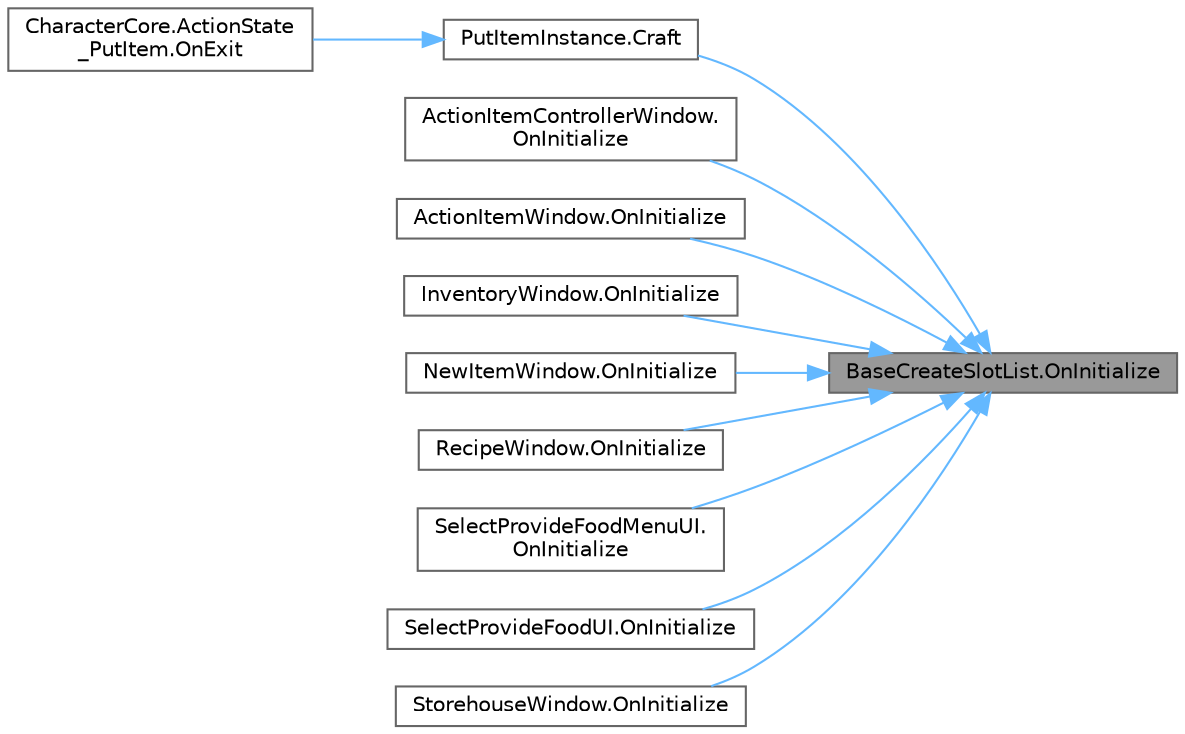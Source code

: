 digraph "BaseCreateSlotList.OnInitialize"
{
 // LATEX_PDF_SIZE
  bgcolor="transparent";
  edge [fontname=Helvetica,fontsize=10,labelfontname=Helvetica,labelfontsize=10];
  node [fontname=Helvetica,fontsize=10,shape=box,height=0.2,width=0.4];
  rankdir="RL";
  Node1 [id="Node000001",label="BaseCreateSlotList.OnInitialize",height=0.2,width=0.4,color="gray40", fillcolor="grey60", style="filled", fontcolor="black",tooltip=" "];
  Node1 -> Node2 [id="edge11_Node000001_Node000002",dir="back",color="steelblue1",style="solid",tooltip=" "];
  Node2 [id="Node000002",label="PutItemInstance.Craft",height=0.2,width=0.4,color="grey40", fillcolor="white", style="filled",URL="$class_put_item_instance.html#a617e7045b93e4fdd4b092bd643a8fb4b",tooltip=" "];
  Node2 -> Node3 [id="edge12_Node000002_Node000003",dir="back",color="steelblue1",style="solid",tooltip=" "];
  Node3 [id="Node000003",label="CharacterCore.ActionState\l_PutItem.OnExit",height=0.2,width=0.4,color="grey40", fillcolor="white", style="filled",URL="$class_character_core_1_1_action_state___put_item.html#a0e842e096f9869dad6402de5e1a874cf",tooltip=" "];
  Node1 -> Node4 [id="edge13_Node000001_Node000004",dir="back",color="steelblue1",style="solid",tooltip=" "];
  Node4 [id="Node000004",label="ActionItemControllerWindow.\lOnInitialize",height=0.2,width=0.4,color="grey40", fillcolor="white", style="filled",URL="$class_action_item_controller_window.html#ab49128f20ebf6ea0d2e083e774b62d6c",tooltip=" "];
  Node1 -> Node5 [id="edge14_Node000001_Node000005",dir="back",color="steelblue1",style="solid",tooltip=" "];
  Node5 [id="Node000005",label="ActionItemWindow.OnInitialize",height=0.2,width=0.4,color="grey40", fillcolor="white", style="filled",URL="$class_action_item_window.html#ae7018a3649395ec9ffaf7f6491d036af",tooltip=" "];
  Node1 -> Node6 [id="edge15_Node000001_Node000006",dir="back",color="steelblue1",style="solid",tooltip=" "];
  Node6 [id="Node000006",label="InventoryWindow.OnInitialize",height=0.2,width=0.4,color="grey40", fillcolor="white", style="filled",URL="$class_inventory_window.html#a6abe077e96dcd738cf1861c93de55a60",tooltip=" "];
  Node1 -> Node7 [id="edge16_Node000001_Node000007",dir="back",color="steelblue1",style="solid",tooltip=" "];
  Node7 [id="Node000007",label="NewItemWindow.OnInitialize",height=0.2,width=0.4,color="grey40", fillcolor="white", style="filled",URL="$class_new_item_window.html#ad183bec63c6a4bd4ab06429128ab810f",tooltip=" "];
  Node1 -> Node8 [id="edge17_Node000001_Node000008",dir="back",color="steelblue1",style="solid",tooltip=" "];
  Node8 [id="Node000008",label="RecipeWindow.OnInitialize",height=0.2,width=0.4,color="grey40", fillcolor="white", style="filled",URL="$class_recipe_window.html#a0e9133c42b107372f56fb6a6e24e4cea",tooltip=" "];
  Node1 -> Node9 [id="edge18_Node000001_Node000009",dir="back",color="steelblue1",style="solid",tooltip=" "];
  Node9 [id="Node000009",label="SelectProvideFoodMenuUI.\lOnInitialize",height=0.2,width=0.4,color="grey40", fillcolor="white", style="filled",URL="$class_select_provide_food_menu_u_i.html#a6f05089553ee12221711aec245606551",tooltip="最初に一度初期化"];
  Node1 -> Node10 [id="edge19_Node000001_Node000010",dir="back",color="steelblue1",style="solid",tooltip=" "];
  Node10 [id="Node000010",label="SelectProvideFoodUI.OnInitialize",height=0.2,width=0.4,color="grey40", fillcolor="white", style="filled",URL="$class_select_provide_food_u_i.html#a141fcf4447025194e3785543d0de42e0",tooltip="最初に一度初期化"];
  Node1 -> Node11 [id="edge20_Node000001_Node000011",dir="back",color="steelblue1",style="solid",tooltip=" "];
  Node11 [id="Node000011",label="StorehouseWindow.OnInitialize",height=0.2,width=0.4,color="grey40", fillcolor="white", style="filled",URL="$class_storehouse_window.html#a06d13a6816401149455785b1de7b8c9e",tooltip=" "];
}

